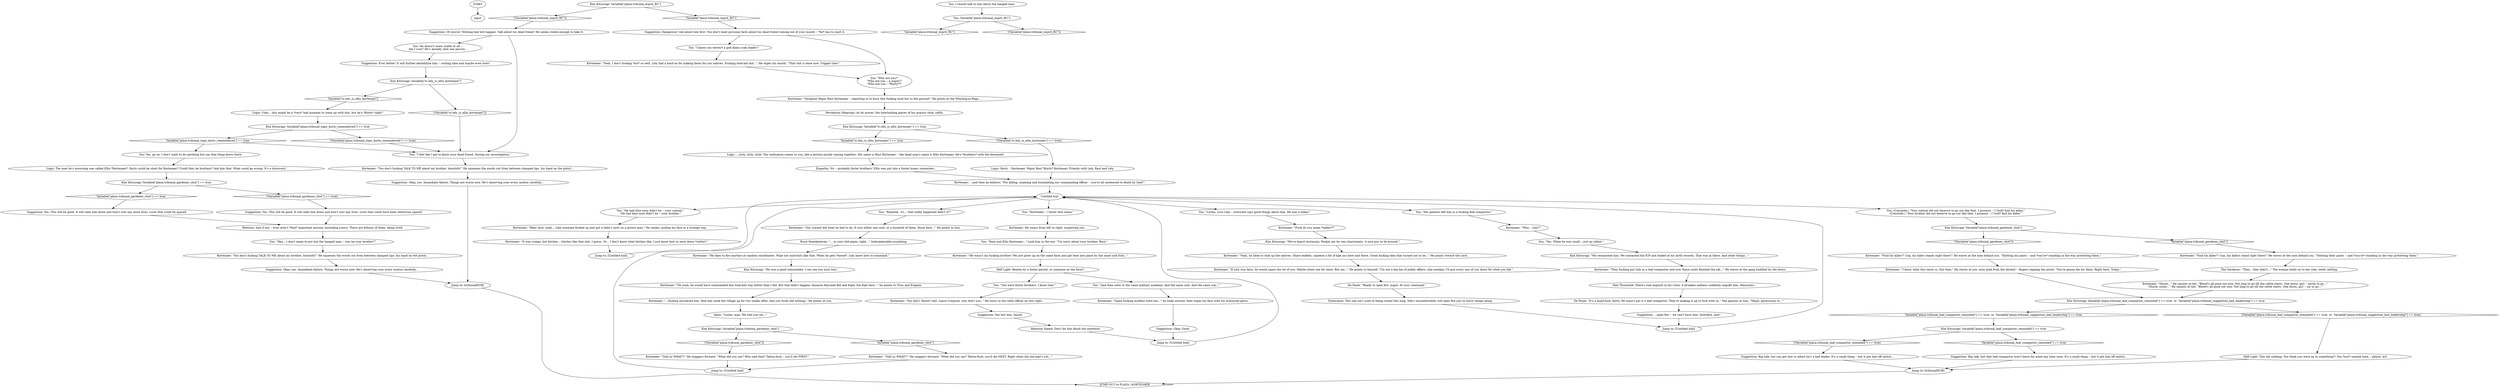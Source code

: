 # TRIBUNAL / I GOT TO KNOW THE HANGED MAN
# "Look, I've gotten to know the hanged man too a bit over the course of this investigation..."
# ==================================================
digraph G {
	  0 [label="START"];
	  1 [label="input"];
	  2 [label="You: \"Who are you?\"\n\"Who are you -- a major?\"\n\"Who are you -- *Korty*?\""];
	  3 [label="Perception (Hearing): As he moves, the interlocking pieces of his armour click, softly."];
	  4 [label="Kim Kitsuragi: Variable[\"plaza.tribunal_leaf_compactor_reminded\"] == true"];
	  5 [label="Variable[\"plaza.tribunal_leaf_compactor_reminded\"] == true", shape=diamond];
	  6 [label="!(Variable[\"plaza.tribunal_leaf_compactor_reminded\"] == true)", shape=diamond];
	  7 [label="Jump to: [tribunalHUB]"];
	  8 [label="Kim Kitsuragi: Variable[\"plaza.tribunal_esprit_RC\"]"];
	  9 [label="Variable[\"plaza.tribunal_esprit_RC\"]", shape=diamond];
	  10 [label="!(Variable[\"plaza.tribunal_esprit_RC\"])", shape=diamond];
	  11 [label="Kortenaer: \"Fuck do you mean *talker*?\""];
	  12 [label="Kortenaer: \"Oh yeah, he would have commanded this fuck-hell way better than I did. But that didn't happen, because Hayseed Bill and Kipty the Kipt here...\" he points to Titus and Eugene."];
	  13 [label="Alain: \"Listen, man. We told you we...\""];
	  14 [label="Suggestion: Okay, yes. Immediate failure. Things are worse now. He's observing your every motion carefully..."];
	  15 [label="Suggestion: Yes. This will be good. It will calm him down and won't cost any more lives. Lives that could be spared."];
	  16 [label="You: \"His parents left him in a fucking leaf compactor.\""];
	  17 [label="Jump to: [Untitled hub]"];
	  18 [label="Suggestion: You lost him. Quick!"];
	  19 [label="You: \"Banaital, '41... that really happened didn't it?\""];
	  20 [label="Kortenaer: \"It was creepy, but bitches... bitches like that shit, I guess. Or... I don't know what bitches like. I just know how to mow down *cloths*.\""];
	  21 [label="Kortenaer: \"Shush...\" He squints at her. \"Blood's all gone out now. Not long to go till the rattle starts. One down, girl -- seven to go...\"\n\"Shush, sister...\" He squints at her. \"Blood's all gone out now. Not long to go till the rattle starts. One down, girl -- six to go...\""];
	  22 [label="Jump to: [tribunalHUB]"];
	  23 [label="Empathy: No -- probably foster brothers! Ellis was put into a foster home, remember..."];
	  24 [label="De Paule: \"It's a mind-fuck, Korty. He wasn't put it a leaf compactor. They're making it up to fuck with us.\" She glances at him. \"Major, permission to...\""];
	  25 [label="Logic: Uhm... this might be a *very* bad moment to come up with this, but he's *Korty* right?"];
	  26 [label="Kortenaer: \"Sergeant Major Raul Kortenaer -- reporting in to burn this fucking mud hut to the ground!\" He points at the Whirling-in-Rags..."];
	  27 [label="You: (Conclude.) \"Your colonel did not deserve to go out like that. I promise -- I *will* find his killer.\"\n(Conclude.) \"Your brother did not deserve to go out like that. I promise -- I *will* find his killer.\""];
	  28 [label="Kortenaer: \"Same fucking mudhut town too...\" he looks around, then wipes his face with his armoured glove."];
	  29 [label="Kortenaer: \"Told us WHAT?!\" He staggers forward. \"What did you say? Who said that? Tattoo-fuck -- you'll die FIRST.\""];
	  30 [label="Kortenaer: \"Yeah, I don't fucking *act* so well. Lely had a hard-on for making faces for you natives. Fucking food-aid shit...\" He wipes his mouth. \"That shit is done now. Trigger time.\""];
	  31 [label="You: \"Raul and Ellis Kortenaer...\" Look him in the eye. \"I'm sorry about your brother, Raul.\""];
	  32 [label="Kortenaer: \"They fucking put Lely in a leaf compactor and now these cunts finished the job...\" He waves at the gang huddled by the doors."];
	  33 [label="Kim Kitsuragi: \"He was a good commander. I can see you miss him.\""];
	  34 [label="Kortenaer: \"You don't fucking TALK TO ME about my brother, loincloth!\" He squeezes the words out from between clamped lips, his hand on the pistol..."];
	  35 [label="You: I should talk to him about the hanged man."];
	  36 [label="You: Variable[\"plaza.tribunal_esprit_RC\"]"];
	  37 [label="Variable[\"plaza.tribunal_esprit_RC\"]", shape=diamond];
	  38 [label="!(Variable[\"plaza.tribunal_esprit_RC\"])", shape=diamond];
	  39 [label="Untitled hub"];
	  40 [label="De Paule: \"Ready to open fire, major. At your command.\""];
	  41 [label="Endurance: This one isn't used to being suited this long. She's uncomfortable; will open fire just to hurry things along."];
	  43 [label="Suggestion: Of course! Nothing bad will happen. Talk about his dead friend! He seems stable enough to take it."];
	  44 [label="Kortenaer: \"He wasn't my fucking brother! We just grew up on the same farm and got beat into place by the same sick fuck...\""];
	  45 [label="Kortenaer: \"If Lely was here, he would spare the lot of you. Maybe shoot one for show. But me...\" He points to himself. \"I'm not a big fan of public affairs, clay-monkey. I'll gun every one of you down for what you did.\""];
	  46 [label="Kortenaer: \"You don't *know* shit. Lance Corporal, why don't you..\" He turns to the radio officer on this right..."];
	  47 [label="Kortenaer: \"Told us WHAT?!\" He staggers forward. \"What did you say? Tattoo-fuck, you'll die NEXT. Right when the she-kipt's out...\""];
	  48 [label="You: Yes, go on. I don't want to do anything but say that thing down there."];
	  49 [label="Suggestion: Dangerous! Ask about him first. You don't want personal facts about his dead friend coming out of your mouth -- *he* has to start it."];
	  50 [label="You: \"And then went to the same military academy. And the same unit. And the same war...\""];
	  51 [label="Kim Kitsuragi: \"We researched him. We contacted the ICP and looked at his birth records. That was in there. And other things...\""];
	  52 [label="Pain Threshold: There's real anguish in his voice. A drunken sadness suddenly engulfs him. Memories..."];
	  53 [label="You: \"He had blue eyes didn't he -- your colonel.\"\n\"He had blue eyes didn't he -- your brother.\""];
	  54 [label="Suggestion: Big talk, but you got him to admit he's a bad leader. It's a small thing -- but it got him off centre..."];
	  55 [label="Kim Kitsuragi: Variable[\"plaza.tribunal_logic_korty_remembered\"] == true"];
	  56 [label="Variable[\"plaza.tribunal_logic_korty_remembered\"] == true", shape=diamond];
	  57 [label="!(Variable[\"plaza.tribunal_logic_korty_remembered\"] == true)", shape=diamond];
	  58 [label="Jump to: [Untitled hub]"];
	  59 [label="Kortenaer: \"Our colonel did what he had to do. It was either one cunt, or a hundred of them. Ruud here...\" He points to him."];
	  60 [label="Kim Kitsuragi: Variable[\"plaza.tribunal_gardener_shot\"]"];
	  61 [label="Variable[\"plaza.tribunal_gardener_shot\"]", shape=diamond];
	  62 [label="!(Variable[\"plaza.tribunal_gardener_shot\"])", shape=diamond];
	  63 [label="Kortenaer: \"I know what this tactic is, Silo Sam.\" He stares at you, eyes pink from the alcohol -- fingers tapping the pistol. \"You're gonna die for them. Right here. Today.\""];
	  64 [label="You: \"I feel like I got to know your dead friend. During our investigation.\""];
	  65 [label="Kortenaer: \"You don't fucking TALK TO ME about my brother, loincloth!\" He squeezes the words out from between clamped lips, his hand on the pistol..."];
	  66 [label="Logic: Korty -- Kortenaer. Major Raul *Korty* Kortenaer. Friends with Lely. Raul and Lely."];
	  67 [label="You: \"Listen, your Lely -- everyone says good things about him. He was a talker.\""];
	  68 [label="Kortenaer: \"Baby blue, yeah... Like someone fucked up and put a baby's eyes on a grown man.\" He smiles, pulling his face in a strange way."];
	  69 [label="Suggestion: Ever better! It will further destabilize him -- costing time and maybe even lives!"];
	  70 [label="Reaction Speed: Don't let him finish the sentence!"];
	  71 [label="Suggestion: Big talk, but that leaf compactor won't leave his mind any time soon. It's a small thing -- but it got him off centre..."];
	  72 [label="You: \"I knew you weren't a god damn scab leader!\""];
	  73 [label="Kim Kitsuragi: Variable[\"tc.lely_is_ellis_kortenaer\"] == true"];
	  74 [label="Variable[\"tc.lely_is_ellis_kortenaer\"] == true", shape=diamond];
	  75 [label="!(Variable[\"tc.lely_is_ellis_kortenaer\"] == true)", shape=diamond];
	  76 [label="Half Light: This did nothing. You think you were on to something?! You *just* wasted time... please, act."];
	  77 [label="Suggestion: Okay. Good."];
	  78 [label="Kim Kitsuragi: Variable[\"plaza.tribunal_gardener_shot\"] == true"];
	  79 [label="Variable[\"plaza.tribunal_gardener_shot\"] == true", shape=diamond];
	  80 [label="!(Variable[\"plaza.tribunal_gardener_shot\"] == true)", shape=diamond];
	  81 [label="Logic: ...click, click, click! The realization comes to you, like a picture puzzle coming together: His name is Raul Kortenaer -- the dead man's name is Ellis Kortenaer. He's *brothers* with the deceased!"];
	  82 [label="Kortenaer: \"Who... Lely?\""];
	  83 [label="Kortenaer: \"...fucking murdered him. Had him stink the village up for two weeks after. And you fucks did nothing.\" He points at you."];
	  84 [label="Kortenaer: \"Find his killer?! Cop, his killer stands right there!\" He waves at the men behind you. \"Shitting his pants -- and *you're* standing in the way protecting them.\""];
	  85 [label="Kim Kitsuragi: Variable[\"plaza.tribunal_gardener_shot\"]"];
	  86 [label="Variable[\"plaza.tribunal_gardener_shot\"]", shape=diamond];
	  87 [label="!(Variable[\"plaza.tribunal_gardener_shot\"])", shape=diamond];
	  88 [label="You: \"Kortenaer -- I know that name.\""];
	  89 [label="You: \"You were foster brothers. I know that.\""];
	  90 [label="You: \"Yes. When he was small... just an infant.\""];
	  91 [label="Kim Kitsuragi: Variable[\"tc.lely_is_ellis_kortenaer\"]"];
	  92 [label="Variable[\"tc.lely_is_ellis_kortenaer\"]", shape=diamond];
	  93 [label="!(Variable[\"tc.lely_is_ellis_kortenaer\"])", shape=diamond];
	  94 [label="Logic: The man he's mourning was called Ellis *Kortenaer*. Korty could be short for Kortenaer? Could they be brothers? Ask him that. What could go wrong. It's a discovery!"];
	  95 [label="Half Light: Beaten by a foster parent, or someone on the farm?"];
	  96 [label="Kim Kitsuragi: \"We've heard testimony. People say he was charismatic. A nice guy to be around.\""];
	  97 [label="Kortenaer: \"Yeah, he liked to chat up the natives. Share leaflets, squeeze a bit of kipt ass here and there. Great fucking idea that turned out to be...\" He points toward the yard."];
	  98 [label="Kortenaer: \"He likes to fire mortars at random coordinates. Wipe out mud-huts like that. When he gets *bored*. Lely knew how to command.\""];
	  99 [label="Ruud Hoenkloewen: \"... in your shit-pipes, right...\" Indecipherable mumbling."];
	  100 [label="Kortenaer: \"Find his killer?! Cop, his killers stand right there!\" He waves at the men behind you. \"Shitting their pants -- and *you're* standing in the way protecting them.\""];
	  101 [label="Kortenaer: ...and then he bellows: \"For killing, maiming and humiliating our commanding officer -- you're all sentenced to death by lead!\""];
	  102 [label="Rhetoric: And if not -- lives aren't *that* important anyway (including yours). There are billions of them, being lived."];
	  103 [label="Suggestion: Okay, yes. Immediate failure. Things are worse now. He's observing your every motion carefully..."];
	  104 [label="Kortenaer: He sways from left to right, inspecting you."];
	  105 [label="Suggestion: ...open fire -- we can't have that. Interfere, now!"];
	  106 [label="Kim Kitsuragi: Variable[\"plaza.tribunal_leaf_compactor_reminded\"] == true  or  Variable[\"plaza.tribunal_suggestion_bad_leadership\"] == true"];
	  107 [label="Variable[\"plaza.tribunal_leaf_compactor_reminded\"] == true  or  Variable[\"plaza.tribunal_suggestion_bad_leadership\"] == true", shape=diamond];
	  108 [label="!(Variable[\"plaza.tribunal_leaf_compactor_reminded\"] == true  or  Variable[\"plaza.tribunal_suggestion_bad_leadership\"] == true)", shape=diamond];
	  109 [label="You: \"Hey... I don't mean to pry but the hanged man -- was he your brother?\""];
	  110 [label="Suggestion: Yes. This will be good. It will calm him down and won't cost any lives. Lives that could have been otherwise spared."];
	  111 [label="Jump to: [Untitled hub]"];
	  112 [label="Jump to: [Untitled hub]"];
	  113 [label="The Gardener: \"They... they didn't...\" The woman holds on to her side, teeth rattling."];
	  114 [label="You: He doesn't seem stable at all....\nAm I sure? He's already shot one person..."];
	  5370183 [label="JUMP OUT to PLAZA / KORTENAER", shape=diamond];
	  0 -> 1
	  2 -> 26
	  3 -> 73
	  4 -> 5
	  4 -> 6
	  5 -> 71
	  6 -> 54
	  7 -> 5370183
	  8 -> 9
	  8 -> 10
	  9 -> 49
	  10 -> 43
	  11 -> 96
	  12 -> 83
	  13 -> 85
	  14 -> 22
	  15 -> 102
	  16 -> 82
	  17 -> 39
	  18 -> 70
	  19 -> 59
	  20 -> 112
	  21 -> 106
	  22 -> 5370183
	  23 -> 101
	  24 -> 105
	  25 -> 55
	  26 -> 3
	  27 -> 60
	  28 -> 77
	  29 -> 111
	  30 -> 2
	  31 -> 44
	  32 -> 52
	  33 -> 12
	  34 -> 14
	  35 -> 36
	  36 -> 37
	  36 -> 38
	  39 -> 67
	  39 -> 16
	  39 -> 19
	  39 -> 53
	  39 -> 88
	  39 -> 27
	  40 -> 41
	  41 -> 17
	  43 -> 64
	  43 -> 114
	  44 -> 95
	  45 -> 40
	  46 -> 18
	  47 -> 111
	  48 -> 94
	  49 -> 72
	  49 -> 2
	  50 -> 28
	  51 -> 32
	  52 -> 24
	  53 -> 68
	  54 -> 7
	  55 -> 56
	  55 -> 57
	  56 -> 48
	  56 -> 64
	  57 -> 64
	  58 -> 39
	  59 -> 99
	  60 -> 61
	  60 -> 62
	  61 -> 100
	  62 -> 84
	  63 -> 106
	  64 -> 34
	  65 -> 103
	  66 -> 101
	  67 -> 11
	  68 -> 20
	  69 -> 91
	  70 -> 58
	  71 -> 7
	  72 -> 30
	  73 -> 74
	  73 -> 75
	  74 -> 81
	  75 -> 66
	  76 -> 7
	  77 -> 58
	  78 -> 80
	  78 -> 79
	  79 -> 15
	  80 -> 110
	  81 -> 23
	  82 -> 90
	  83 -> 13
	  84 -> 63
	  85 -> 86
	  85 -> 87
	  86 -> 47
	  87 -> 29
	  88 -> 104
	  89 -> 46
	  90 -> 51
	  91 -> 92
	  91 -> 93
	  92 -> 25
	  93 -> 64
	  94 -> 78
	  95 -> 89
	  95 -> 50
	  96 -> 97
	  97 -> 45
	  98 -> 33
	  99 -> 98
	  100 -> 113
	  101 -> 39
	  102 -> 109
	  103 -> 22
	  104 -> 31
	  105 -> 17
	  106 -> 107
	  106 -> 108
	  107 -> 4
	  108 -> 76
	  109 -> 65
	  110 -> 102
	  111 -> 39
	  112 -> 39
	  113 -> 21
	  114 -> 69
}

